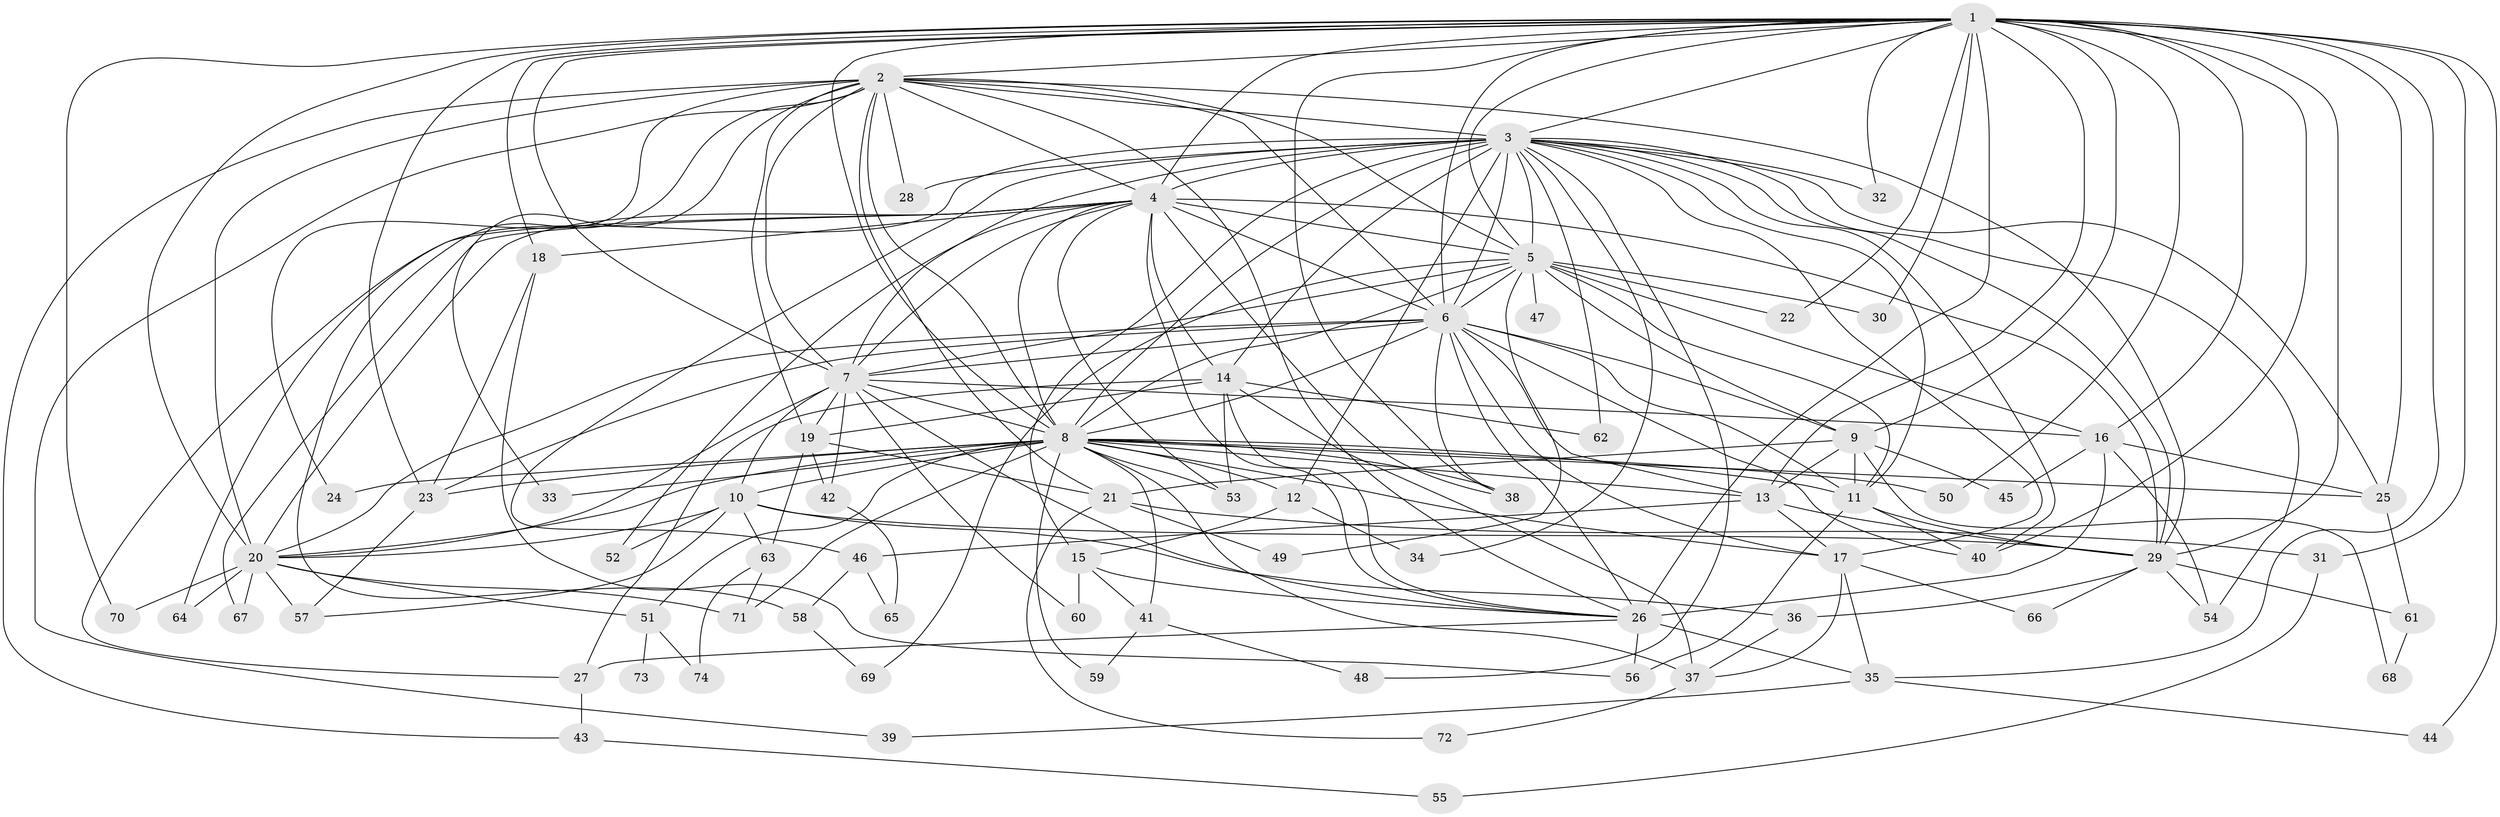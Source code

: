 // original degree distribution, {32: 0.006756756756756757, 23: 0.006756756756756757, 26: 0.006756756756756757, 28: 0.006756756756756757, 24: 0.006756756756756757, 20: 0.006756756756756757, 16: 0.006756756756756757, 27: 0.006756756756756757, 18: 0.006756756756756757, 33: 0.006756756756756757, 7: 0.006756756756756757, 6: 0.04054054054054054, 3: 0.17567567567567569, 5: 0.05405405405405406, 8: 0.013513513513513514, 4: 0.0945945945945946, 2: 0.5472972972972973}
// Generated by graph-tools (version 1.1) at 2025/35/03/09/25 02:35:10]
// undirected, 74 vertices, 202 edges
graph export_dot {
graph [start="1"]
  node [color=gray90,style=filled];
  1;
  2;
  3;
  4;
  5;
  6;
  7;
  8;
  9;
  10;
  11;
  12;
  13;
  14;
  15;
  16;
  17;
  18;
  19;
  20;
  21;
  22;
  23;
  24;
  25;
  26;
  27;
  28;
  29;
  30;
  31;
  32;
  33;
  34;
  35;
  36;
  37;
  38;
  39;
  40;
  41;
  42;
  43;
  44;
  45;
  46;
  47;
  48;
  49;
  50;
  51;
  52;
  53;
  54;
  55;
  56;
  57;
  58;
  59;
  60;
  61;
  62;
  63;
  64;
  65;
  66;
  67;
  68;
  69;
  70;
  71;
  72;
  73;
  74;
  1 -- 2 [weight=3.0];
  1 -- 3 [weight=2.0];
  1 -- 4 [weight=4.0];
  1 -- 5 [weight=2.0];
  1 -- 6 [weight=3.0];
  1 -- 7 [weight=2.0];
  1 -- 8 [weight=2.0];
  1 -- 9 [weight=1.0];
  1 -- 13 [weight=2.0];
  1 -- 16 [weight=1.0];
  1 -- 18 [weight=1.0];
  1 -- 20 [weight=1.0];
  1 -- 22 [weight=1.0];
  1 -- 23 [weight=1.0];
  1 -- 25 [weight=1.0];
  1 -- 26 [weight=14.0];
  1 -- 29 [weight=3.0];
  1 -- 30 [weight=2.0];
  1 -- 31 [weight=1.0];
  1 -- 32 [weight=1.0];
  1 -- 35 [weight=1.0];
  1 -- 38 [weight=1.0];
  1 -- 40 [weight=1.0];
  1 -- 44 [weight=1.0];
  1 -- 50 [weight=1.0];
  1 -- 70 [weight=1.0];
  2 -- 3 [weight=2.0];
  2 -- 4 [weight=2.0];
  2 -- 5 [weight=1.0];
  2 -- 6 [weight=1.0];
  2 -- 7 [weight=2.0];
  2 -- 8 [weight=1.0];
  2 -- 19 [weight=1.0];
  2 -- 20 [weight=2.0];
  2 -- 21 [weight=1.0];
  2 -- 24 [weight=1.0];
  2 -- 26 [weight=1.0];
  2 -- 28 [weight=1.0];
  2 -- 29 [weight=1.0];
  2 -- 33 [weight=1.0];
  2 -- 39 [weight=1.0];
  2 -- 43 [weight=1.0];
  2 -- 58 [weight=1.0];
  3 -- 4 [weight=3.0];
  3 -- 5 [weight=1.0];
  3 -- 6 [weight=1.0];
  3 -- 7 [weight=1.0];
  3 -- 8 [weight=2.0];
  3 -- 11 [weight=1.0];
  3 -- 12 [weight=1.0];
  3 -- 14 [weight=1.0];
  3 -- 15 [weight=1.0];
  3 -- 17 [weight=1.0];
  3 -- 25 [weight=1.0];
  3 -- 27 [weight=1.0];
  3 -- 28 [weight=1.0];
  3 -- 29 [weight=1.0];
  3 -- 32 [weight=1.0];
  3 -- 34 [weight=1.0];
  3 -- 40 [weight=1.0];
  3 -- 46 [weight=1.0];
  3 -- 48 [weight=1.0];
  3 -- 54 [weight=1.0];
  3 -- 62 [weight=1.0];
  4 -- 5 [weight=3.0];
  4 -- 6 [weight=2.0];
  4 -- 7 [weight=2.0];
  4 -- 8 [weight=2.0];
  4 -- 14 [weight=1.0];
  4 -- 18 [weight=1.0];
  4 -- 20 [weight=1.0];
  4 -- 26 [weight=1.0];
  4 -- 29 [weight=8.0];
  4 -- 38 [weight=2.0];
  4 -- 52 [weight=1.0];
  4 -- 53 [weight=1.0];
  4 -- 64 [weight=1.0];
  4 -- 67 [weight=1.0];
  5 -- 6 [weight=2.0];
  5 -- 7 [weight=1.0];
  5 -- 8 [weight=1.0];
  5 -- 9 [weight=1.0];
  5 -- 11 [weight=1.0];
  5 -- 16 [weight=2.0];
  5 -- 22 [weight=1.0];
  5 -- 30 [weight=1.0];
  5 -- 47 [weight=1.0];
  5 -- 49 [weight=1.0];
  5 -- 69 [weight=1.0];
  6 -- 7 [weight=1.0];
  6 -- 8 [weight=1.0];
  6 -- 9 [weight=1.0];
  6 -- 11 [weight=6.0];
  6 -- 13 [weight=1.0];
  6 -- 17 [weight=1.0];
  6 -- 20 [weight=1.0];
  6 -- 23 [weight=2.0];
  6 -- 26 [weight=2.0];
  6 -- 38 [weight=1.0];
  6 -- 40 [weight=1.0];
  7 -- 8 [weight=2.0];
  7 -- 10 [weight=1.0];
  7 -- 16 [weight=1.0];
  7 -- 19 [weight=1.0];
  7 -- 20 [weight=1.0];
  7 -- 26 [weight=2.0];
  7 -- 42 [weight=1.0];
  7 -- 60 [weight=1.0];
  8 -- 10 [weight=2.0];
  8 -- 11 [weight=1.0];
  8 -- 12 [weight=2.0];
  8 -- 13 [weight=1.0];
  8 -- 17 [weight=1.0];
  8 -- 20 [weight=1.0];
  8 -- 23 [weight=1.0];
  8 -- 24 [weight=1.0];
  8 -- 25 [weight=2.0];
  8 -- 33 [weight=1.0];
  8 -- 37 [weight=1.0];
  8 -- 38 [weight=1.0];
  8 -- 41 [weight=1.0];
  8 -- 50 [weight=1.0];
  8 -- 51 [weight=1.0];
  8 -- 53 [weight=1.0];
  8 -- 59 [weight=1.0];
  8 -- 71 [weight=1.0];
  9 -- 11 [weight=1.0];
  9 -- 13 [weight=1.0];
  9 -- 21 [weight=1.0];
  9 -- 45 [weight=1.0];
  9 -- 68 [weight=1.0];
  10 -- 20 [weight=1.0];
  10 -- 29 [weight=1.0];
  10 -- 36 [weight=1.0];
  10 -- 52 [weight=1.0];
  10 -- 57 [weight=1.0];
  10 -- 63 [weight=1.0];
  11 -- 29 [weight=1.0];
  11 -- 40 [weight=1.0];
  11 -- 56 [weight=1.0];
  12 -- 15 [weight=1.0];
  12 -- 34 [weight=1.0];
  13 -- 17 [weight=1.0];
  13 -- 29 [weight=1.0];
  13 -- 46 [weight=1.0];
  14 -- 19 [weight=1.0];
  14 -- 26 [weight=1.0];
  14 -- 27 [weight=1.0];
  14 -- 37 [weight=1.0];
  14 -- 53 [weight=1.0];
  14 -- 62 [weight=1.0];
  15 -- 26 [weight=1.0];
  15 -- 41 [weight=1.0];
  15 -- 60 [weight=1.0];
  16 -- 25 [weight=4.0];
  16 -- 26 [weight=2.0];
  16 -- 45 [weight=1.0];
  16 -- 54 [weight=1.0];
  17 -- 35 [weight=1.0];
  17 -- 37 [weight=1.0];
  17 -- 66 [weight=1.0];
  18 -- 23 [weight=1.0];
  18 -- 56 [weight=1.0];
  19 -- 21 [weight=1.0];
  19 -- 42 [weight=1.0];
  19 -- 63 [weight=1.0];
  20 -- 51 [weight=1.0];
  20 -- 57 [weight=1.0];
  20 -- 64 [weight=1.0];
  20 -- 67 [weight=1.0];
  20 -- 70 [weight=1.0];
  20 -- 71 [weight=1.0];
  21 -- 31 [weight=1.0];
  21 -- 49 [weight=1.0];
  21 -- 72 [weight=1.0];
  23 -- 57 [weight=1.0];
  25 -- 61 [weight=1.0];
  26 -- 27 [weight=1.0];
  26 -- 35 [weight=1.0];
  26 -- 56 [weight=1.0];
  27 -- 43 [weight=1.0];
  29 -- 36 [weight=1.0];
  29 -- 54 [weight=1.0];
  29 -- 61 [weight=1.0];
  29 -- 66 [weight=1.0];
  31 -- 55 [weight=1.0];
  35 -- 39 [weight=1.0];
  35 -- 44 [weight=1.0];
  36 -- 37 [weight=1.0];
  37 -- 72 [weight=1.0];
  41 -- 48 [weight=1.0];
  41 -- 59 [weight=1.0];
  42 -- 65 [weight=1.0];
  43 -- 55 [weight=1.0];
  46 -- 58 [weight=1.0];
  46 -- 65 [weight=1.0];
  51 -- 73 [weight=1.0];
  51 -- 74 [weight=1.0];
  58 -- 69 [weight=1.0];
  61 -- 68 [weight=1.0];
  63 -- 71 [weight=1.0];
  63 -- 74 [weight=1.0];
}
